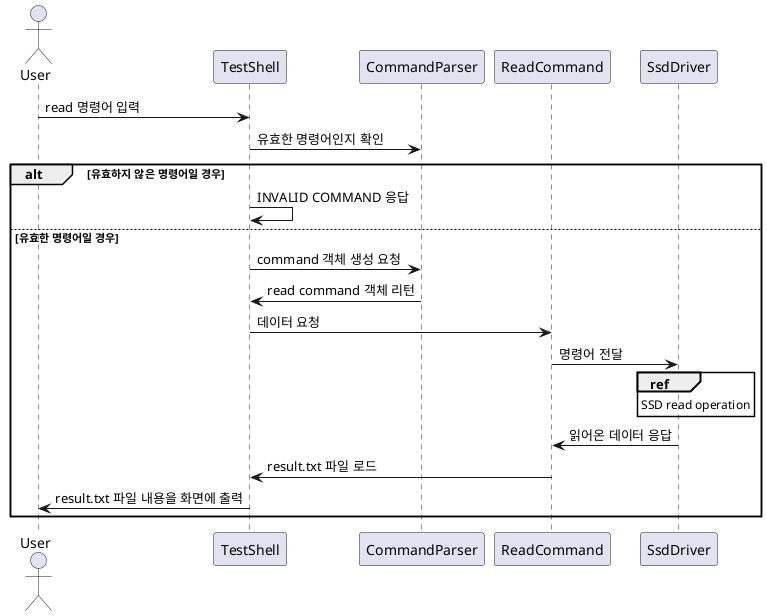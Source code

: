 @startuml
actor User

participant TestShell
participant CommandParser
participant ReadCommand
participant SsdDriver

User -> TestShell: read 명령어 입력
TestShell -> CommandParser: 유효한 명령어인지 확인

alt 유효하지 않은 명령어일 경우
    TestShell -> TestShell: INVALID COMMAND 응답
else 유효한 명령어일 경우
    TestShell -> CommandParser: command 객체 생성 요청
    CommandParser -> TestShell: read command 객체 리턴
    TestShell -> ReadCommand: 데이터 요청
    ReadCommand -> SsdDriver: 명령어 전달
    ref over SsdDriver: SSD read operation
    SsdDriver -> ReadCommand: 읽어온 데이터 응답
    ReadCommand -> TestShell: result.txt 파일 로드
    TestShell -> User: result.txt 파일 내용을 화면에 출력
end
@enduml